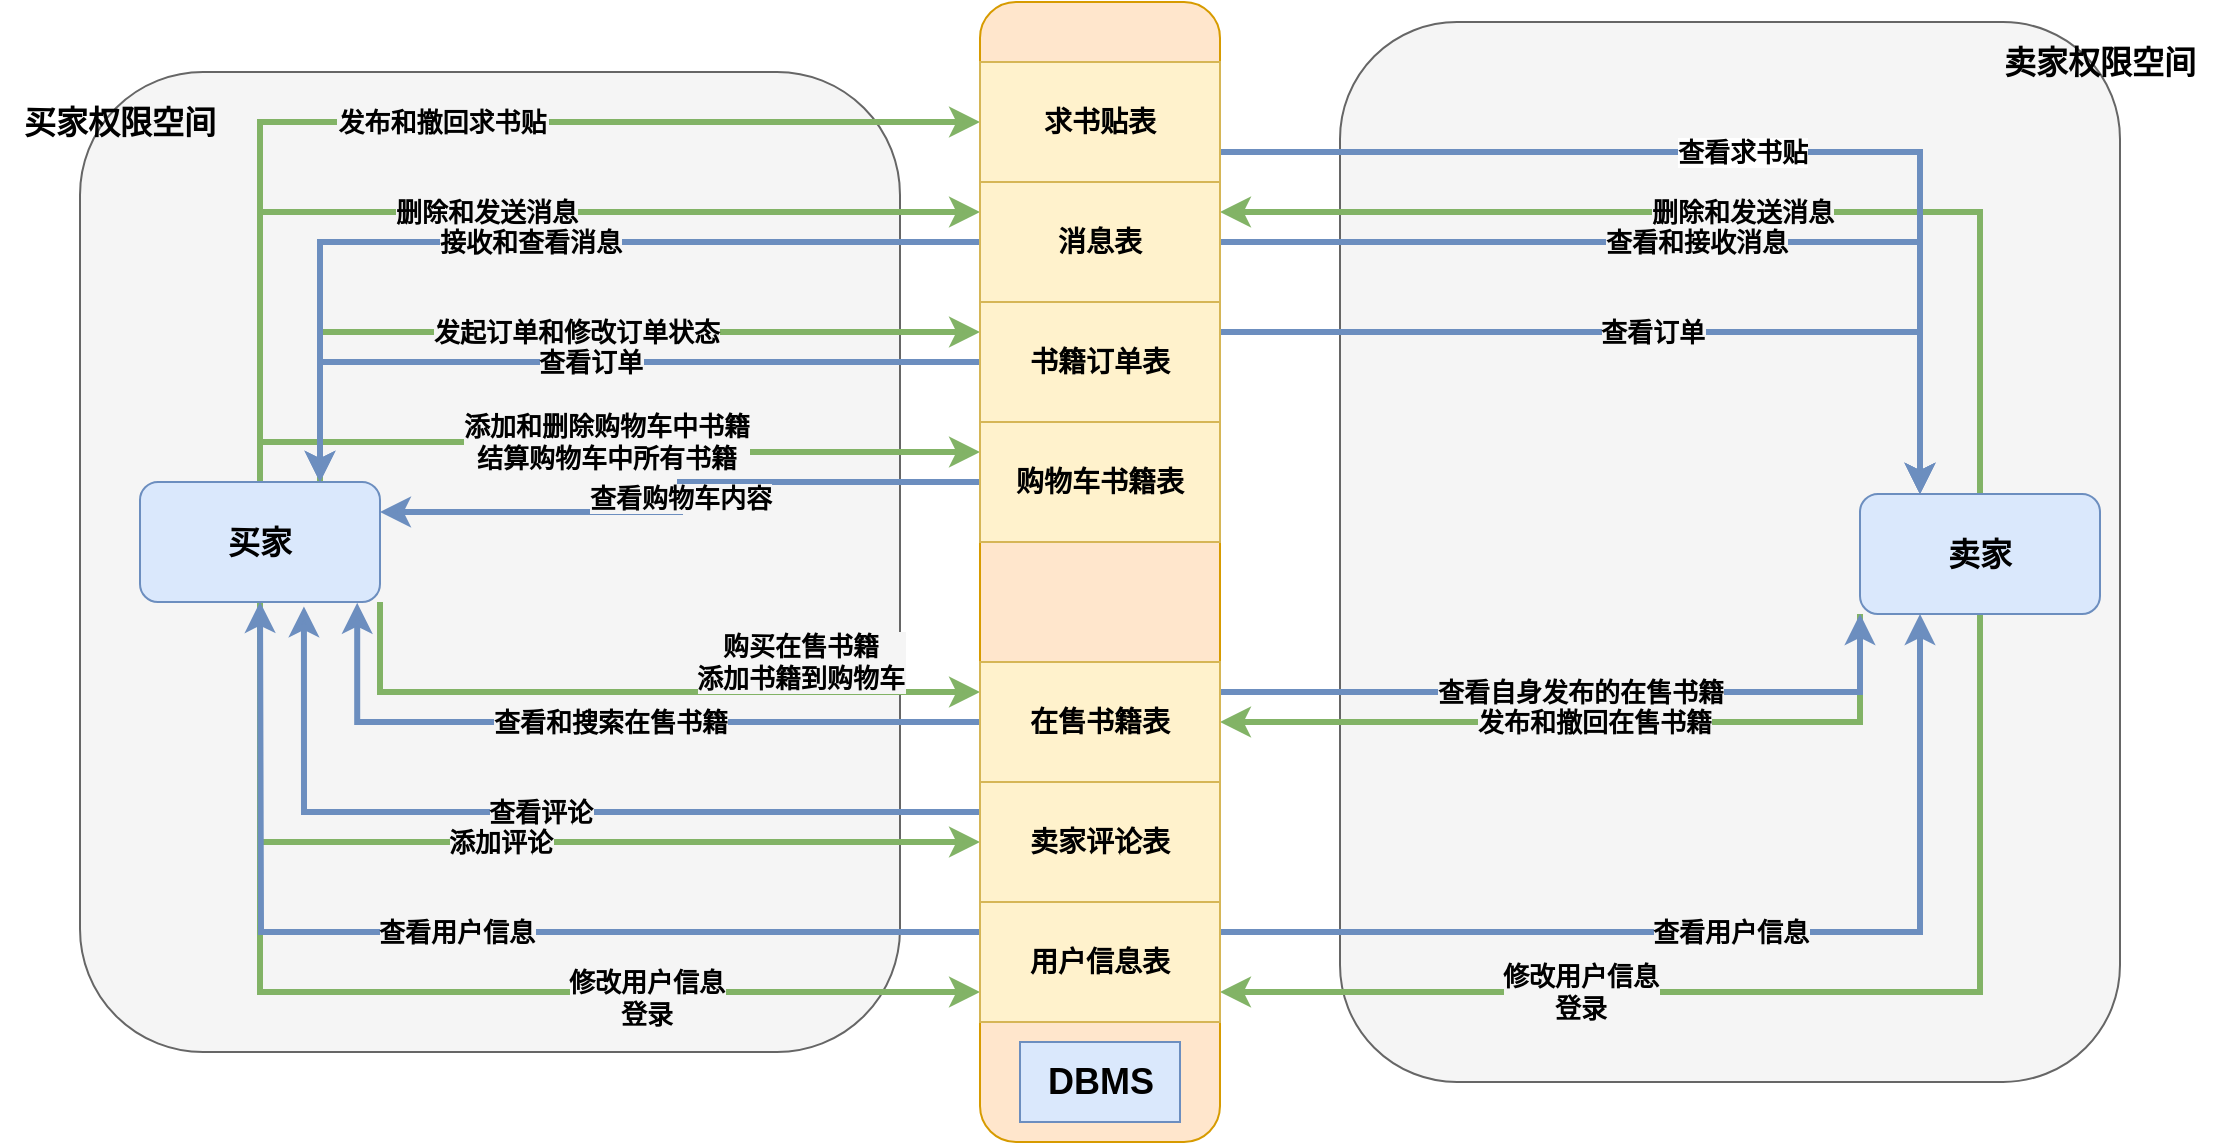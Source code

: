 <mxfile version="20.8.16" type="device"><diagram id="C5RBs43oDa-KdzZeNtuy" name="Page-1"><mxGraphModel dx="1877" dy="629" grid="1" gridSize="10" guides="1" tooltips="1" connect="1" arrows="1" fold="1" page="1" pageScale="1" pageWidth="827" pageHeight="1169" math="0" shadow="0"><root><mxCell id="WIyWlLk6GJQsqaUBKTNV-0"/><mxCell id="WIyWlLk6GJQsqaUBKTNV-1" parent="WIyWlLk6GJQsqaUBKTNV-0"/><mxCell id="X6AhqxCkDNBSC-FDKzGv-44" value="" style="rounded=1;whiteSpace=wrap;html=1;fontSize=14;fillColor=#f5f5f5;strokeColor=#666666;fontColor=#333333;" parent="WIyWlLk6GJQsqaUBKTNV-1" vertex="1"><mxGeometry x="540" y="40" width="390" height="530" as="geometry"/></mxCell><mxCell id="X6AhqxCkDNBSC-FDKzGv-42" value="" style="rounded=1;whiteSpace=wrap;html=1;fontSize=14;fillColor=#f5f5f5;strokeColor=#666666;fontColor=#333333;" parent="WIyWlLk6GJQsqaUBKTNV-1" vertex="1"><mxGeometry x="-90" y="65" width="410" height="490" as="geometry"/></mxCell><mxCell id="X6AhqxCkDNBSC-FDKzGv-0" value="" style="rounded=1;whiteSpace=wrap;html=1;align=center;fillColor=#ffe6cc;strokeColor=#d79b00;" parent="WIyWlLk6GJQsqaUBKTNV-1" vertex="1"><mxGeometry x="360" y="30" width="120" height="570" as="geometry"/></mxCell><mxCell id="X6AhqxCkDNBSC-FDKzGv-2" value="&lt;b style=&quot;font-size: 18px;&quot;&gt;DBMS&lt;/b&gt;" style="text;html=1;align=center;verticalAlign=middle;resizable=0;points=[];autosize=1;strokeColor=#6c8ebf;fillColor=#dae8fc;fontSize=18;" parent="WIyWlLk6GJQsqaUBKTNV-1" vertex="1"><mxGeometry x="380" y="550" width="80" height="40" as="geometry"/></mxCell><mxCell id="X6AhqxCkDNBSC-FDKzGv-17" value="添加评论" style="edgeStyle=orthogonalEdgeStyle;rounded=0;orthogonalLoop=1;jettySize=auto;html=1;exitX=0.5;exitY=1;exitDx=0;exitDy=0;entryX=0;entryY=0.5;entryDx=0;entryDy=0;labelBackgroundColor=#f5f5f5;fontSize=13;strokeColor=#82b366;fillColor=#d5e8d4;strokeWidth=3;fontStyle=1;" parent="WIyWlLk6GJQsqaUBKTNV-1" source="X6AhqxCkDNBSC-FDKzGv-4" target="X6AhqxCkDNBSC-FDKzGv-14" edge="1"><mxGeometry relative="1" as="geometry"/></mxCell><mxCell id="X6AhqxCkDNBSC-FDKzGv-18" style="edgeStyle=orthogonalEdgeStyle;rounded=0;orthogonalLoop=1;jettySize=auto;html=1;exitX=0.5;exitY=1;exitDx=0;exitDy=0;entryX=0;entryY=0.75;entryDx=0;entryDy=0;labelBackgroundColor=#f5f5f5;fontSize=13;strokeColor=#82b366;fillColor=#d5e8d4;strokeWidth=3;fontStyle=1;" parent="WIyWlLk6GJQsqaUBKTNV-1" source="X6AhqxCkDNBSC-FDKzGv-4" target="X6AhqxCkDNBSC-FDKzGv-15" edge="1"><mxGeometry relative="1" as="geometry"/></mxCell><mxCell id="X6AhqxCkDNBSC-FDKzGv-19" value="修改用户信息&lt;br&gt;登录" style="edgeLabel;html=1;align=center;verticalAlign=middle;resizable=0;points=[];fontSize=13;fontStyle=1;labelBackgroundColor=#f5f5f5;" parent="X6AhqxCkDNBSC-FDKzGv-18" vertex="1" connectable="0"><mxGeometry x="0.041" y="-3" relative="1" as="geometry"><mxPoint x="99" as="offset"/></mxGeometry></mxCell><mxCell id="X6AhqxCkDNBSC-FDKzGv-23" value="删除和发送消息" style="edgeStyle=orthogonalEdgeStyle;rounded=0;orthogonalLoop=1;jettySize=auto;html=1;exitX=0.5;exitY=0;exitDx=0;exitDy=0;entryX=0;entryY=0.25;entryDx=0;entryDy=0;fontSize=13;fillColor=#d5e8d4;strokeColor=#82b366;labelBackgroundColor=#f5f5f5;strokeWidth=3;fontFamily=Helvetica;fontStyle=1" parent="WIyWlLk6GJQsqaUBKTNV-1" source="X6AhqxCkDNBSC-FDKzGv-4" target="X6AhqxCkDNBSC-FDKzGv-7" edge="1"><mxGeometry relative="1" as="geometry"/></mxCell><mxCell id="X6AhqxCkDNBSC-FDKzGv-25" value="发起订单和修改订单状态" style="edgeStyle=orthogonalEdgeStyle;rounded=0;orthogonalLoop=1;jettySize=auto;html=1;exitX=0.75;exitY=0;exitDx=0;exitDy=0;entryX=0;entryY=0.25;entryDx=0;entryDy=0;labelBackgroundColor=#f5f5f5;fontSize=13;strokeColor=#82b366;fillColor=#d5e8d4;strokeWidth=3;fontStyle=1;" parent="WIyWlLk6GJQsqaUBKTNV-1" source="X6AhqxCkDNBSC-FDKzGv-4" target="X6AhqxCkDNBSC-FDKzGv-8" edge="1"><mxGeometry relative="1" as="geometry"/></mxCell><mxCell id="X6AhqxCkDNBSC-FDKzGv-31" value="添加和删除购物车中书籍&lt;br&gt;结算购物车中所有书籍" style="edgeStyle=orthogonalEdgeStyle;rounded=0;orthogonalLoop=1;jettySize=auto;html=1;exitX=0.5;exitY=0;exitDx=0;exitDy=0;entryX=0;entryY=0.25;entryDx=0;entryDy=0;labelBackgroundColor=#f5f5f5;fontSize=13;strokeColor=#82b366;fillColor=#d5e8d4;strokeWidth=3;fontStyle=1;" parent="WIyWlLk6GJQsqaUBKTNV-1" source="X6AhqxCkDNBSC-FDKzGv-4" target="X6AhqxCkDNBSC-FDKzGv-9" edge="1"><mxGeometry relative="1" as="geometry"/></mxCell><mxCell id="pJmat6t3VSKIHUml4Ta2-1" style="edgeStyle=orthogonalEdgeStyle;rounded=0;orthogonalLoop=1;jettySize=auto;html=1;exitX=0.5;exitY=0;exitDx=0;exitDy=0;entryX=0;entryY=0.5;entryDx=0;entryDy=0;labelBackgroundColor=#f5f5f5;fontSize=13;strokeColor=#82b366;fillColor=#d5e8d4;strokeWidth=3;fontStyle=1;" edge="1" parent="WIyWlLk6GJQsqaUBKTNV-1" source="X6AhqxCkDNBSC-FDKzGv-4" target="X6AhqxCkDNBSC-FDKzGv-13"><mxGeometry relative="1" as="geometry"/></mxCell><mxCell id="pJmat6t3VSKIHUml4Ta2-4" value="发布和撤回求书贴" style="edgeLabel;align=center;verticalAlign=middle;resizable=0;points=[];labelBorderColor=none;labelBackgroundColor=#f5f5f5;fontSize=13;fontStyle=1" vertex="1" connectable="0" parent="pJmat6t3VSKIHUml4Ta2-1"><mxGeometry x="0.004" y="1" relative="1" as="geometry"><mxPoint as="offset"/></mxGeometry></mxCell><mxCell id="pJmat6t3VSKIHUml4Ta2-9" style="edgeStyle=orthogonalEdgeStyle;rounded=0;orthogonalLoop=1;jettySize=auto;html=1;exitX=1;exitY=1;exitDx=0;exitDy=0;entryX=0;entryY=0.25;entryDx=0;entryDy=0;labelBackgroundColor=#f5f5f5;fontSize=13;strokeColor=#82b366;fillColor=#d5e8d4;strokeWidth=3;fontStyle=1;" edge="1" parent="WIyWlLk6GJQsqaUBKTNV-1" source="X6AhqxCkDNBSC-FDKzGv-4" target="X6AhqxCkDNBSC-FDKzGv-12"><mxGeometry relative="1" as="geometry"/></mxCell><mxCell id="pJmat6t3VSKIHUml4Ta2-10" value="&lt;b&gt;购买在售书籍&lt;br&gt;添加书籍到购物车&lt;/b&gt;" style="edgeLabel;html=1;align=center;verticalAlign=middle;resizable=0;points=[];fontSize=13;labelBackgroundColor=#f5f5f5;" vertex="1" connectable="0" parent="pJmat6t3VSKIHUml4Ta2-9"><mxGeometry x="0.478" y="-1" relative="1" as="geometry"><mxPoint y="-16" as="offset"/></mxGeometry></mxCell><mxCell id="X6AhqxCkDNBSC-FDKzGv-4" value="&lt;font style=&quot;font-size: 16px;&quot;&gt;&lt;b&gt;买家&lt;/b&gt;&lt;/font&gt;" style="rounded=1;whiteSpace=wrap;html=1;fillColor=#dae8fc;strokeColor=#6c8ebf;" parent="WIyWlLk6GJQsqaUBKTNV-1" vertex="1"><mxGeometry x="-60" y="270" width="120" height="60" as="geometry"/></mxCell><mxCell id="X6AhqxCkDNBSC-FDKzGv-20" value="修改用户信息&lt;br&gt;登录" style="edgeStyle=orthogonalEdgeStyle;rounded=0;orthogonalLoop=1;jettySize=auto;html=1;exitX=0.5;exitY=1;exitDx=0;exitDy=0;entryX=1;entryY=0.75;entryDx=0;entryDy=0;labelBackgroundColor=#f5f5f5;fontSize=13;strokeColor=#82b366;fillColor=#d5e8d4;strokeWidth=3;fontStyle=1;" parent="WIyWlLk6GJQsqaUBKTNV-1" source="X6AhqxCkDNBSC-FDKzGv-5" target="X6AhqxCkDNBSC-FDKzGv-15" edge="1"><mxGeometry x="0.367" relative="1" as="geometry"><mxPoint as="offset"/></mxGeometry></mxCell><mxCell id="X6AhqxCkDNBSC-FDKzGv-27" value="删除和发送消息" style="edgeStyle=orthogonalEdgeStyle;rounded=0;orthogonalLoop=1;jettySize=auto;html=1;exitX=0.5;exitY=0;exitDx=0;exitDy=0;entryX=1;entryY=0.25;entryDx=0;entryDy=0;labelBackgroundColor=#f5f5f5;fontSize=13;strokeColor=#82b366;fillColor=#d5e8d4;strokeWidth=3;fontStyle=1;" parent="WIyWlLk6GJQsqaUBKTNV-1" source="X6AhqxCkDNBSC-FDKzGv-5" target="X6AhqxCkDNBSC-FDKzGv-7" edge="1"><mxGeometry relative="1" as="geometry"/></mxCell><mxCell id="X6AhqxCkDNBSC-FDKzGv-39" value="发布和撤回在售书籍" style="edgeStyle=orthogonalEdgeStyle;rounded=0;orthogonalLoop=1;jettySize=auto;html=1;exitX=0;exitY=1;exitDx=0;exitDy=0;entryX=1;entryY=0.5;entryDx=0;entryDy=0;labelBackgroundColor=#f5f5f5;fontSize=13;strokeColor=#82b366;fillColor=#d5e8d4;strokeWidth=3;fontStyle=1;" parent="WIyWlLk6GJQsqaUBKTNV-1" source="X6AhqxCkDNBSC-FDKzGv-5" target="X6AhqxCkDNBSC-FDKzGv-12" edge="1"><mxGeometry relative="1" as="geometry"><mxPoint as="offset"/></mxGeometry></mxCell><mxCell id="X6AhqxCkDNBSC-FDKzGv-5" value="&lt;font style=&quot;font-size: 16px;&quot;&gt;&lt;b&gt;卖家&lt;/b&gt;&lt;/font&gt;" style="rounded=1;whiteSpace=wrap;html=1;fillColor=#dae8fc;strokeColor=#6c8ebf;" parent="WIyWlLk6GJQsqaUBKTNV-1" vertex="1"><mxGeometry x="800" y="276" width="120" height="60" as="geometry"/></mxCell><mxCell id="X6AhqxCkDNBSC-FDKzGv-24" value="接收和查看消息" style="edgeStyle=orthogonalEdgeStyle;rounded=0;orthogonalLoop=1;jettySize=auto;html=1;exitX=0;exitY=0.5;exitDx=0;exitDy=0;entryX=0.75;entryY=0;entryDx=0;entryDy=0;fillColor=#dae8fc;strokeColor=#6c8ebf;labelBackgroundColor=#f5f5f5;fontSize=13;strokeWidth=3;fontStyle=1;" parent="WIyWlLk6GJQsqaUBKTNV-1" source="X6AhqxCkDNBSC-FDKzGv-7" target="X6AhqxCkDNBSC-FDKzGv-4" edge="1"><mxGeometry relative="1" as="geometry"/></mxCell><mxCell id="X6AhqxCkDNBSC-FDKzGv-28" value="查看和接收消息" style="edgeStyle=orthogonalEdgeStyle;rounded=0;orthogonalLoop=1;jettySize=auto;html=1;exitX=1;exitY=0.5;exitDx=0;exitDy=0;entryX=0.25;entryY=0;entryDx=0;entryDy=0;labelBackgroundColor=#f5f5f5;fontSize=13;strokeColor=#6c8ebf;fillColor=#dae8fc;strokeWidth=3;fontStyle=1;" parent="WIyWlLk6GJQsqaUBKTNV-1" source="X6AhqxCkDNBSC-FDKzGv-7" target="X6AhqxCkDNBSC-FDKzGv-5" edge="1"><mxGeometry relative="1" as="geometry"/></mxCell><mxCell id="X6AhqxCkDNBSC-FDKzGv-7" value="消息表" style="rounded=0;whiteSpace=wrap;html=1;fillColor=#fff2cc;strokeColor=#d6b656;fontSize=14;fontStyle=1" parent="WIyWlLk6GJQsqaUBKTNV-1" vertex="1"><mxGeometry x="360" y="120" width="120" height="60" as="geometry"/></mxCell><mxCell id="X6AhqxCkDNBSC-FDKzGv-26" value="查看订单" style="edgeStyle=orthogonalEdgeStyle;rounded=0;orthogonalLoop=1;jettySize=auto;html=1;exitX=0;exitY=0.5;exitDx=0;exitDy=0;entryX=0.75;entryY=0;entryDx=0;entryDy=0;labelBackgroundColor=#f5f5f5;fontSize=13;strokeColor=#6c8ebf;fillColor=#dae8fc;strokeWidth=3;fontStyle=1;" parent="WIyWlLk6GJQsqaUBKTNV-1" source="X6AhqxCkDNBSC-FDKzGv-8" target="X6AhqxCkDNBSC-FDKzGv-4" edge="1"><mxGeometry relative="1" as="geometry"/></mxCell><mxCell id="X6AhqxCkDNBSC-FDKzGv-29" value="查看订单" style="edgeStyle=orthogonalEdgeStyle;rounded=0;orthogonalLoop=1;jettySize=auto;html=1;exitX=1;exitY=0.25;exitDx=0;exitDy=0;entryX=0.25;entryY=0;entryDx=0;entryDy=0;labelBackgroundColor=#f5f5f5;fontSize=13;strokeColor=#6c8ebf;fillColor=#dae8fc;strokeWidth=3;fontStyle=1;" parent="WIyWlLk6GJQsqaUBKTNV-1" source="X6AhqxCkDNBSC-FDKzGv-8" target="X6AhqxCkDNBSC-FDKzGv-5" edge="1"><mxGeometry relative="1" as="geometry"/></mxCell><mxCell id="X6AhqxCkDNBSC-FDKzGv-8" value="书籍订单表" style="rounded=0;whiteSpace=wrap;html=1;fillColor=#fff2cc;strokeColor=#d6b656;fontSize=14;fontStyle=1" parent="WIyWlLk6GJQsqaUBKTNV-1" vertex="1"><mxGeometry x="360" y="180" width="120" height="60" as="geometry"/></mxCell><mxCell id="X6AhqxCkDNBSC-FDKzGv-32" value="查看购物车内容" style="edgeStyle=orthogonalEdgeStyle;rounded=0;orthogonalLoop=1;jettySize=auto;html=1;exitX=0;exitY=0.5;exitDx=0;exitDy=0;entryX=1;entryY=0.25;entryDx=0;entryDy=0;labelBackgroundColor=#f5f5f5;fontSize=13;strokeColor=#6c8ebf;fillColor=#dae8fc;strokeWidth=3;fontStyle=1;" parent="WIyWlLk6GJQsqaUBKTNV-1" source="X6AhqxCkDNBSC-FDKzGv-9" target="X6AhqxCkDNBSC-FDKzGv-4" edge="1"><mxGeometry relative="1" as="geometry"/></mxCell><mxCell id="X6AhqxCkDNBSC-FDKzGv-9" value="购物车书籍表" style="rounded=0;whiteSpace=wrap;html=1;fillColor=#fff2cc;strokeColor=#d6b656;fontSize=14;fontStyle=1" parent="WIyWlLk6GJQsqaUBKTNV-1" vertex="1"><mxGeometry x="360" y="240" width="120" height="60" as="geometry"/></mxCell><mxCell id="X6AhqxCkDNBSC-FDKzGv-38" value="查看和搜索在售书籍" style="edgeStyle=orthogonalEdgeStyle;rounded=0;orthogonalLoop=1;jettySize=auto;html=1;exitX=0;exitY=0.5;exitDx=0;exitDy=0;entryX=0.905;entryY=1.007;entryDx=0;entryDy=0;entryPerimeter=0;labelBackgroundColor=#f5f5f5;fontSize=13;strokeColor=#6c8ebf;fillColor=#dae8fc;strokeWidth=3;fontStyle=1;" parent="WIyWlLk6GJQsqaUBKTNV-1" source="X6AhqxCkDNBSC-FDKzGv-12" target="X6AhqxCkDNBSC-FDKzGv-4" edge="1"><mxGeometry relative="1" as="geometry"/></mxCell><mxCell id="X6AhqxCkDNBSC-FDKzGv-40" value="查看自身发布的在售书籍" style="edgeStyle=orthogonalEdgeStyle;rounded=0;orthogonalLoop=1;jettySize=auto;html=1;exitX=1;exitY=0.25;exitDx=0;exitDy=0;entryX=0;entryY=1;entryDx=0;entryDy=0;labelBackgroundColor=#f5f5f5;fontSize=13;strokeColor=#6c8ebf;fillColor=#dae8fc;strokeWidth=3;fontStyle=1;" parent="WIyWlLk6GJQsqaUBKTNV-1" source="X6AhqxCkDNBSC-FDKzGv-12" target="X6AhqxCkDNBSC-FDKzGv-5" edge="1"><mxGeometry relative="1" as="geometry"/></mxCell><mxCell id="X6AhqxCkDNBSC-FDKzGv-12" value="在售书籍表" style="rounded=0;whiteSpace=wrap;html=1;fillColor=#fff2cc;strokeColor=#d6b656;fontSize=14;fontStyle=1" parent="WIyWlLk6GJQsqaUBKTNV-1" vertex="1"><mxGeometry x="360" y="360" width="120" height="60" as="geometry"/></mxCell><mxCell id="X6AhqxCkDNBSC-FDKzGv-22" value="查看求书贴" style="edgeStyle=orthogonalEdgeStyle;rounded=0;orthogonalLoop=1;jettySize=auto;html=1;exitX=1;exitY=0.75;exitDx=0;exitDy=0;entryX=0.25;entryY=0;entryDx=0;entryDy=0;labelBackgroundColor=default;fontSize=13;strokeColor=#6c8ebf;fillColor=#dae8fc;strokeWidth=3;fontStyle=1;" parent="WIyWlLk6GJQsqaUBKTNV-1" source="X6AhqxCkDNBSC-FDKzGv-13" target="X6AhqxCkDNBSC-FDKzGv-5" edge="1"><mxGeometry x="0.002" relative="1" as="geometry"><mxPoint as="offset"/></mxGeometry></mxCell><mxCell id="X6AhqxCkDNBSC-FDKzGv-13" value="求书贴表" style="rounded=0;whiteSpace=wrap;html=1;fillColor=#fff2cc;strokeColor=#d6b656;fontSize=14;fontStyle=1" parent="WIyWlLk6GJQsqaUBKTNV-1" vertex="1"><mxGeometry x="360" y="60" width="120" height="60" as="geometry"/></mxCell><mxCell id="X6AhqxCkDNBSC-FDKzGv-21" value="查看评论" style="edgeStyle=orthogonalEdgeStyle;rounded=0;orthogonalLoop=1;jettySize=auto;html=1;exitX=0;exitY=0.25;exitDx=0;exitDy=0;entryX=0.683;entryY=1.037;entryDx=0;entryDy=0;entryPerimeter=0;labelBackgroundColor=#f5f5f5;fontSize=13;strokeColor=#6c8ebf;fillColor=#dae8fc;strokeWidth=3;fontStyle=1;" parent="WIyWlLk6GJQsqaUBKTNV-1" source="X6AhqxCkDNBSC-FDKzGv-14" target="X6AhqxCkDNBSC-FDKzGv-4" edge="1"><mxGeometry relative="1" as="geometry"/></mxCell><mxCell id="X6AhqxCkDNBSC-FDKzGv-14" value="卖家评论表" style="rounded=0;whiteSpace=wrap;html=1;fillColor=#fff2cc;strokeColor=#d6b656;fontSize=14;fontStyle=1" parent="WIyWlLk6GJQsqaUBKTNV-1" vertex="1"><mxGeometry x="360" y="420" width="120" height="60" as="geometry"/></mxCell><mxCell id="X6AhqxCkDNBSC-FDKzGv-33" value="查看用户信息" style="edgeStyle=orthogonalEdgeStyle;rounded=0;orthogonalLoop=1;jettySize=auto;html=1;exitX=0;exitY=0.25;exitDx=0;exitDy=0;labelBackgroundColor=#f5f5f5;fontSize=13;strokeColor=#6c8ebf;fillColor=#dae8fc;strokeWidth=3;fontStyle=1;" parent="WIyWlLk6GJQsqaUBKTNV-1" source="X6AhqxCkDNBSC-FDKzGv-15" edge="1"><mxGeometry relative="1" as="geometry"><mxPoint y="330" as="targetPoint"/></mxGeometry></mxCell><mxCell id="X6AhqxCkDNBSC-FDKzGv-34" value="查看用户信息" style="edgeStyle=orthogonalEdgeStyle;rounded=0;orthogonalLoop=1;jettySize=auto;html=1;exitX=1;exitY=0.25;exitDx=0;exitDy=0;entryX=0.25;entryY=1;entryDx=0;entryDy=0;labelBackgroundColor=#f5f5f5;fontSize=13;strokeColor=#6c8ebf;fillColor=#dae8fc;strokeWidth=3;fontStyle=1;" parent="WIyWlLk6GJQsqaUBKTNV-1" source="X6AhqxCkDNBSC-FDKzGv-15" target="X6AhqxCkDNBSC-FDKzGv-5" edge="1"><mxGeometry relative="1" as="geometry"/></mxCell><mxCell id="X6AhqxCkDNBSC-FDKzGv-15" value="用户信息表" style="rounded=0;whiteSpace=wrap;html=1;fillColor=#fff2cc;strokeColor=#d6b656;fontSize=14;fontStyle=1" parent="WIyWlLk6GJQsqaUBKTNV-1" vertex="1"><mxGeometry x="360" y="480" width="120" height="60" as="geometry"/></mxCell><mxCell id="X6AhqxCkDNBSC-FDKzGv-46" value="&lt;b&gt;&lt;font style=&quot;font-size: 16px;&quot;&gt;买家权限空间&lt;/font&gt;&lt;/b&gt;" style="rounded=0;whiteSpace=wrap;html=1;fontFamily=Helvetica;fontSize=13;fillColor=none;strokeColor=none;" parent="WIyWlLk6GJQsqaUBKTNV-1" vertex="1"><mxGeometry x="-130" y="60" width="120" height="60" as="geometry"/></mxCell><mxCell id="X6AhqxCkDNBSC-FDKzGv-47" value="&lt;b&gt;&lt;font style=&quot;font-size: 16px;&quot;&gt;卖家权限空间&lt;/font&gt;&lt;/b&gt;" style="rounded=0;whiteSpace=wrap;html=1;fontFamily=Helvetica;fontSize=13;fillColor=none;strokeColor=none;" parent="WIyWlLk6GJQsqaUBKTNV-1" vertex="1"><mxGeometry x="860" y="30" width="120" height="60" as="geometry"/></mxCell></root></mxGraphModel></diagram></mxfile>